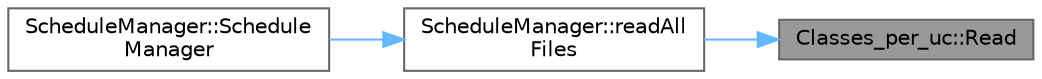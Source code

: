 digraph "Classes_per_uc::Read"
{
 // LATEX_PDF_SIZE
  bgcolor="transparent";
  edge [fontname=Helvetica,fontsize=10,labelfontname=Helvetica,labelfontsize=10];
  node [fontname=Helvetica,fontsize=10,shape=box,height=0.2,width=0.4];
  rankdir="RL";
  Node1 [label="Classes_per_uc::Read",height=0.2,width=0.4,color="gray40", fillcolor="grey60", style="filled", fontcolor="black",tooltip="read the file classes_per_uc.csv, complexity O(n)"];
  Node1 -> Node2 [dir="back",color="steelblue1",style="solid"];
  Node2 [label="ScheduleManager::readAll\lFiles",height=0.2,width=0.4,color="grey40", fillcolor="white", style="filled",URL="$class_schedule_manager.html#a7c0197968ff5d3935fdff25cf5276c66",tooltip="method to call all the read methods to read all the files"];
  Node2 -> Node3 [dir="back",color="steelblue1",style="solid"];
  Node3 [label="ScheduleManager::Schedule\lManager",height=0.2,width=0.4,color="grey40", fillcolor="white", style="filled",URL="$class_schedule_manager.html#a01e612817374dc034ba3869d5ab38afb",tooltip="the constructor for the schedule manager class"];
}
